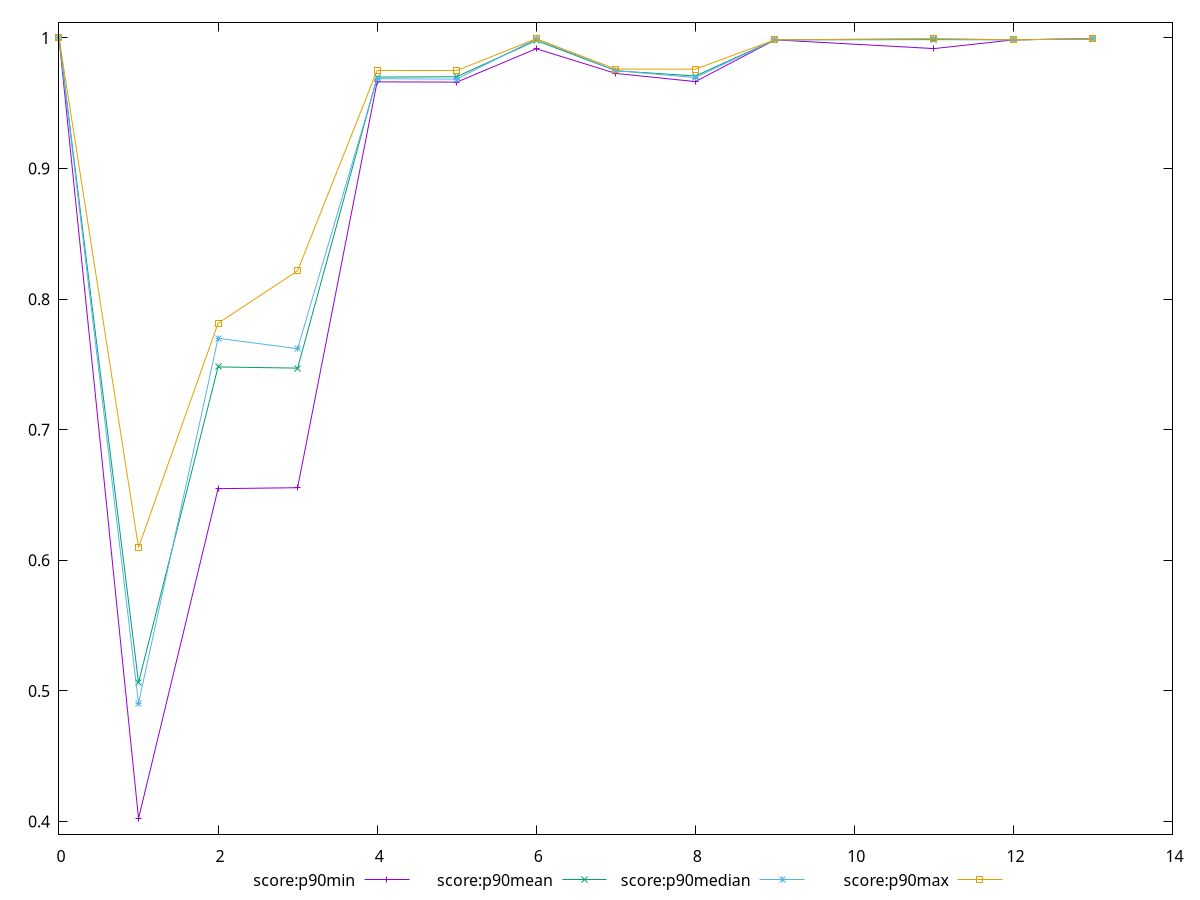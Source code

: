 reset
set terminal svg size 640, 520 enhanced background rgb 'white'
set output "report_00007_2020-12-11T15:55:29.892Z/speed-index/progression/score.svg"

$scoreP90Min <<EOF
0 0.9999999366375946
1 0.4023603053857956
2 0.654890920913918
3 0.6556404551172301
4 0.9663334272595616
5 0.9661661326880311
6 0.9917128118411545
7 0.9727908454139285
8 0.9665463251687385
9 0.9984884756206518
11 0.9918190789734574
12 0.9985149823756971
13 0.9993260109768084
EOF

$scoreP90Mean <<EOF
0 0.9999999406411408
1 0.5064722695422907
2 0.7481051512059675
3 0.7471847123347853
4 0.9700016751993646
5 0.9702755140370729
6 0.998021266865594
7 0.9748627701174372
8 0.9708207209504769
9 0.998505382055854
11 0.9987075898681655
12 0.9985336846024262
13 0.9993308068668261
EOF

$scoreP90Median <<EOF
0 0.9999999405587603
1 0.49068682766718963
2 0.769999026634016
3 0.7620522110683144
4 0.9687819585442787
5 0.9684324091598995
6 0.9993177008809642
7 0.9749140535182812
8 0.9696084074246614
9 0.9985046666780728
11 0.9993261350851389
12 0.9985348338212888
13 0.9993306400248232
EOF

$scoreP90Max <<EOF
0 0.999999944155025
1 0.6098805730029377
2 0.7815227336199034
3 0.821704009727414
4 0.9751128794939397
5 0.9749920107427816
6 0.9993257996549971
7 0.9760981541802327
8 0.9760846858082897
9 0.9985257439353907
11 0.9993347129089063
12 0.9985512461881152
13 0.9993359271671491
EOF

set key outside below
set yrange [0.390407512610411:1.0119527369304095]

plot \
  $scoreP90Min title "score:p90min" with linespoints, \
  $scoreP90Mean title "score:p90mean" with linespoints, \
  $scoreP90Median title "score:p90median" with linespoints, \
  $scoreP90Max title "score:p90max" with linespoints, \


reset